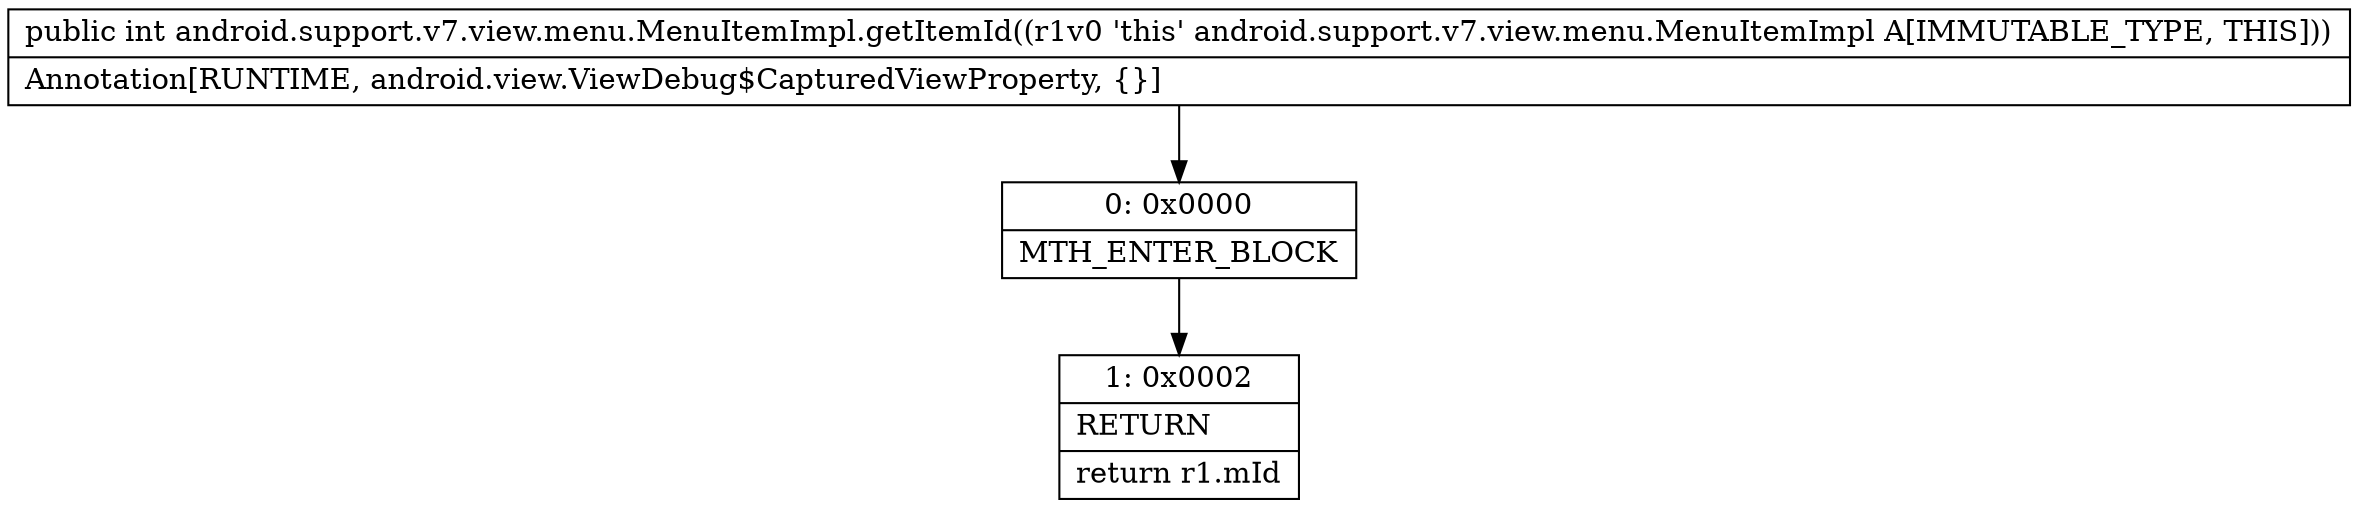 digraph "CFG forandroid.support.v7.view.menu.MenuItemImpl.getItemId()I" {
Node_0 [shape=record,label="{0\:\ 0x0000|MTH_ENTER_BLOCK\l}"];
Node_1 [shape=record,label="{1\:\ 0x0002|RETURN\l|return r1.mId\l}"];
MethodNode[shape=record,label="{public int android.support.v7.view.menu.MenuItemImpl.getItemId((r1v0 'this' android.support.v7.view.menu.MenuItemImpl A[IMMUTABLE_TYPE, THIS]))  | Annotation[RUNTIME, android.view.ViewDebug$CapturedViewProperty, \{\}]\l}"];
MethodNode -> Node_0;
Node_0 -> Node_1;
}

